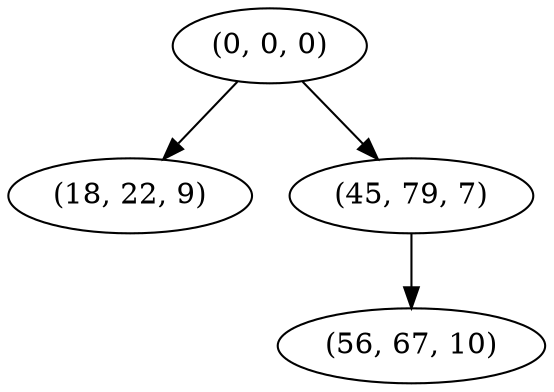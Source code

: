 digraph tree {
    "(0, 0, 0)";
    "(18, 22, 9)";
    "(45, 79, 7)";
    "(56, 67, 10)";
    "(0, 0, 0)" -> "(18, 22, 9)";
    "(0, 0, 0)" -> "(45, 79, 7)";
    "(45, 79, 7)" -> "(56, 67, 10)";
}
